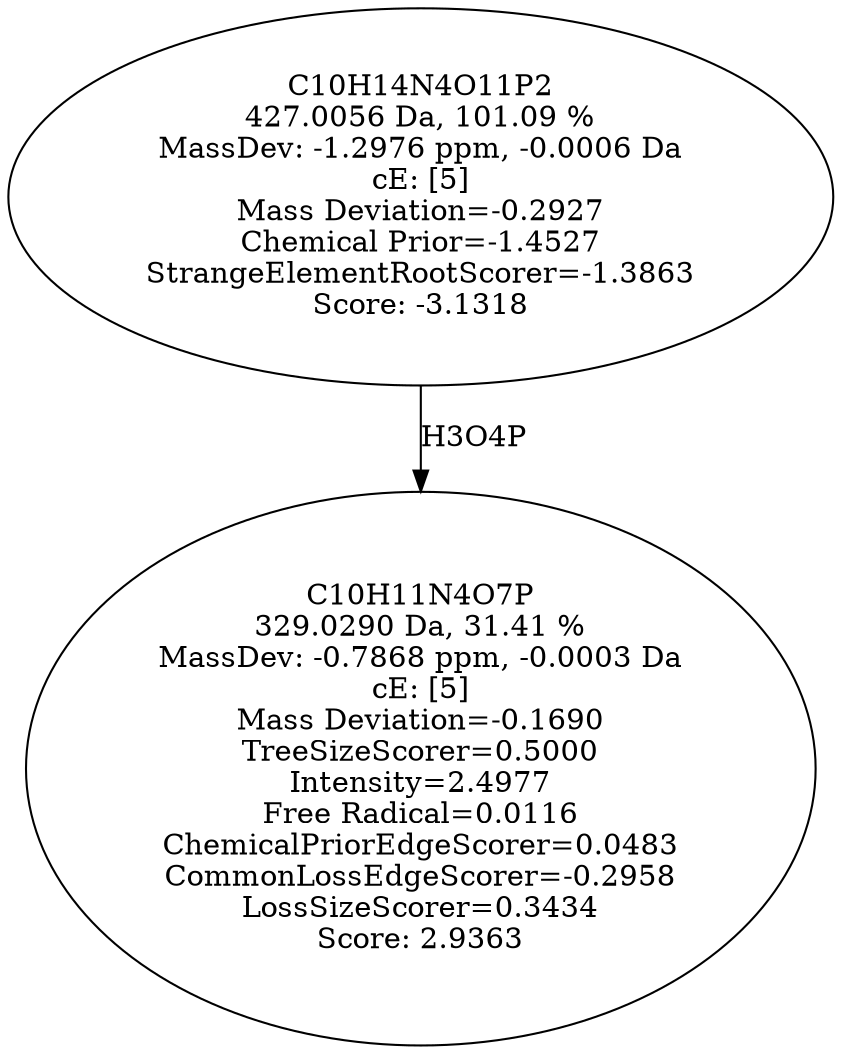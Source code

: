 strict digraph {
v1 [label="C10H11N4O7P\n329.0290 Da, 31.41 %\nMassDev: -0.7868 ppm, -0.0003 Da\ncE: [5]\nMass Deviation=-0.1690\nTreeSizeScorer=0.5000\nIntensity=2.4977\nFree Radical=0.0116\nChemicalPriorEdgeScorer=0.0483\nCommonLossEdgeScorer=-0.2958\nLossSizeScorer=0.3434\nScore: 2.9363"];
v2 [label="C10H14N4O11P2\n427.0056 Da, 101.09 %\nMassDev: -1.2976 ppm, -0.0006 Da\ncE: [5]\nMass Deviation=-0.2927\nChemical Prior=-1.4527\nStrangeElementRootScorer=-1.3863\nScore: -3.1318"];
v2 -> v1 [label="H3O4P"];
}